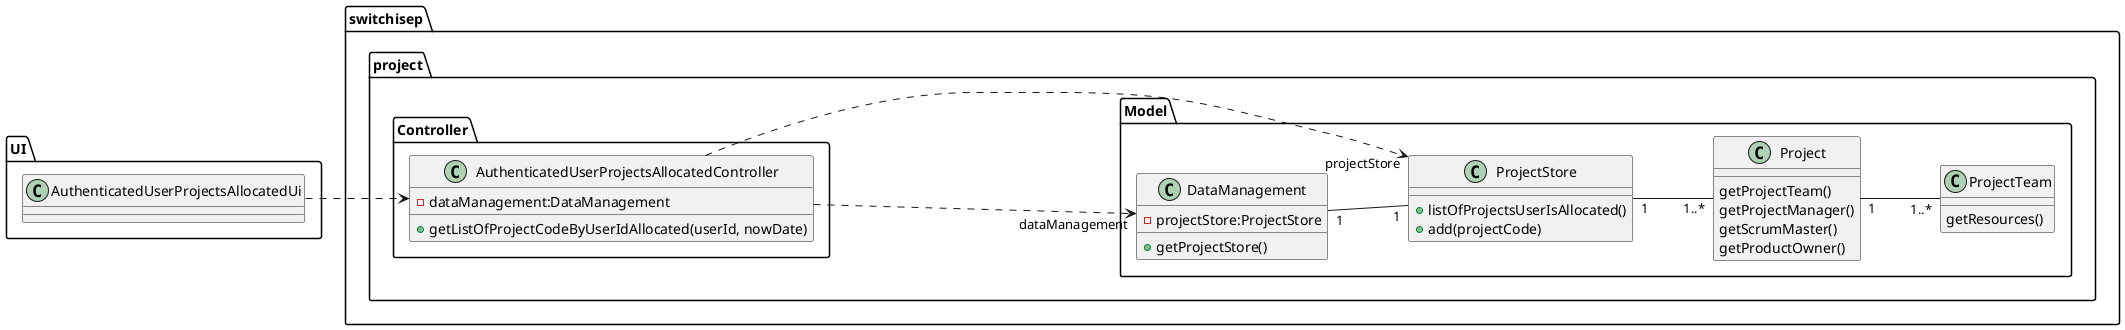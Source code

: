 @startuml
'https://plantuml.com/class-diagram



 skinparam nodesep 80
 skinparam ranksep 80
left to right direction
 package UI{
 class AuthenticatedUserProjectsAllocatedUi{
 }
 }

 package switchisep.project{
 package Controller {
 class AuthenticatedUserProjectsAllocatedController{
 -dataManagement:DataManagement

 +getListOfProjectCodeByUserIdAllocated(userId, nowDate)

 }
 }

 package Model{
 class DataManagement{
 -projectStore:ProjectStore
 +getProjectStore()
 }

 class ProjectStore{

 + listOfProjectsUserIsAllocated()
 +add(projectCode)

 }

 class Project {

 getProjectTeam()
 getProjectManager()
 getScrumMaster()
 getProductOwner()

 }

 class ProjectTeam{

 getResources()

}
 }


 AuthenticatedUserProjectsAllocatedUi ..> AuthenticatedUserProjectsAllocatedController



 AuthenticatedUserProjectsAllocatedController .....> " dataManagement\n" DataManagement

 DataManagement "1" -- "1" ProjectStore

 AuthenticatedUserProjectsAllocatedController ..> "projectStore\n" ProjectStore

ProjectStore "1"-- "1..*"Project

Project "1"--"1..*" ProjectTeam


@enduml
